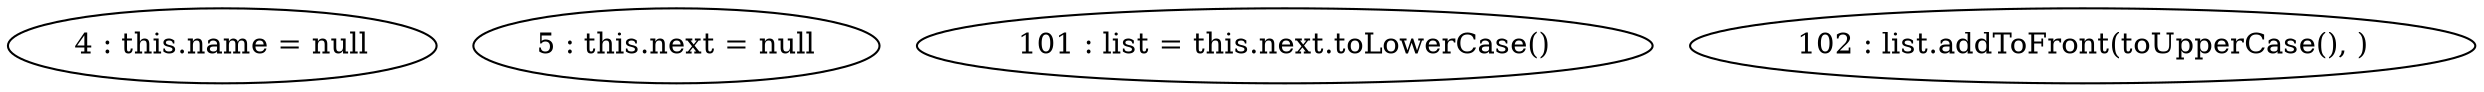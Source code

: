 digraph G {
"4 : this.name = null"
"5 : this.next = null"
"101 : list = this.next.toLowerCase()"
"102 : list.addToFront(toUpperCase(), )"
}